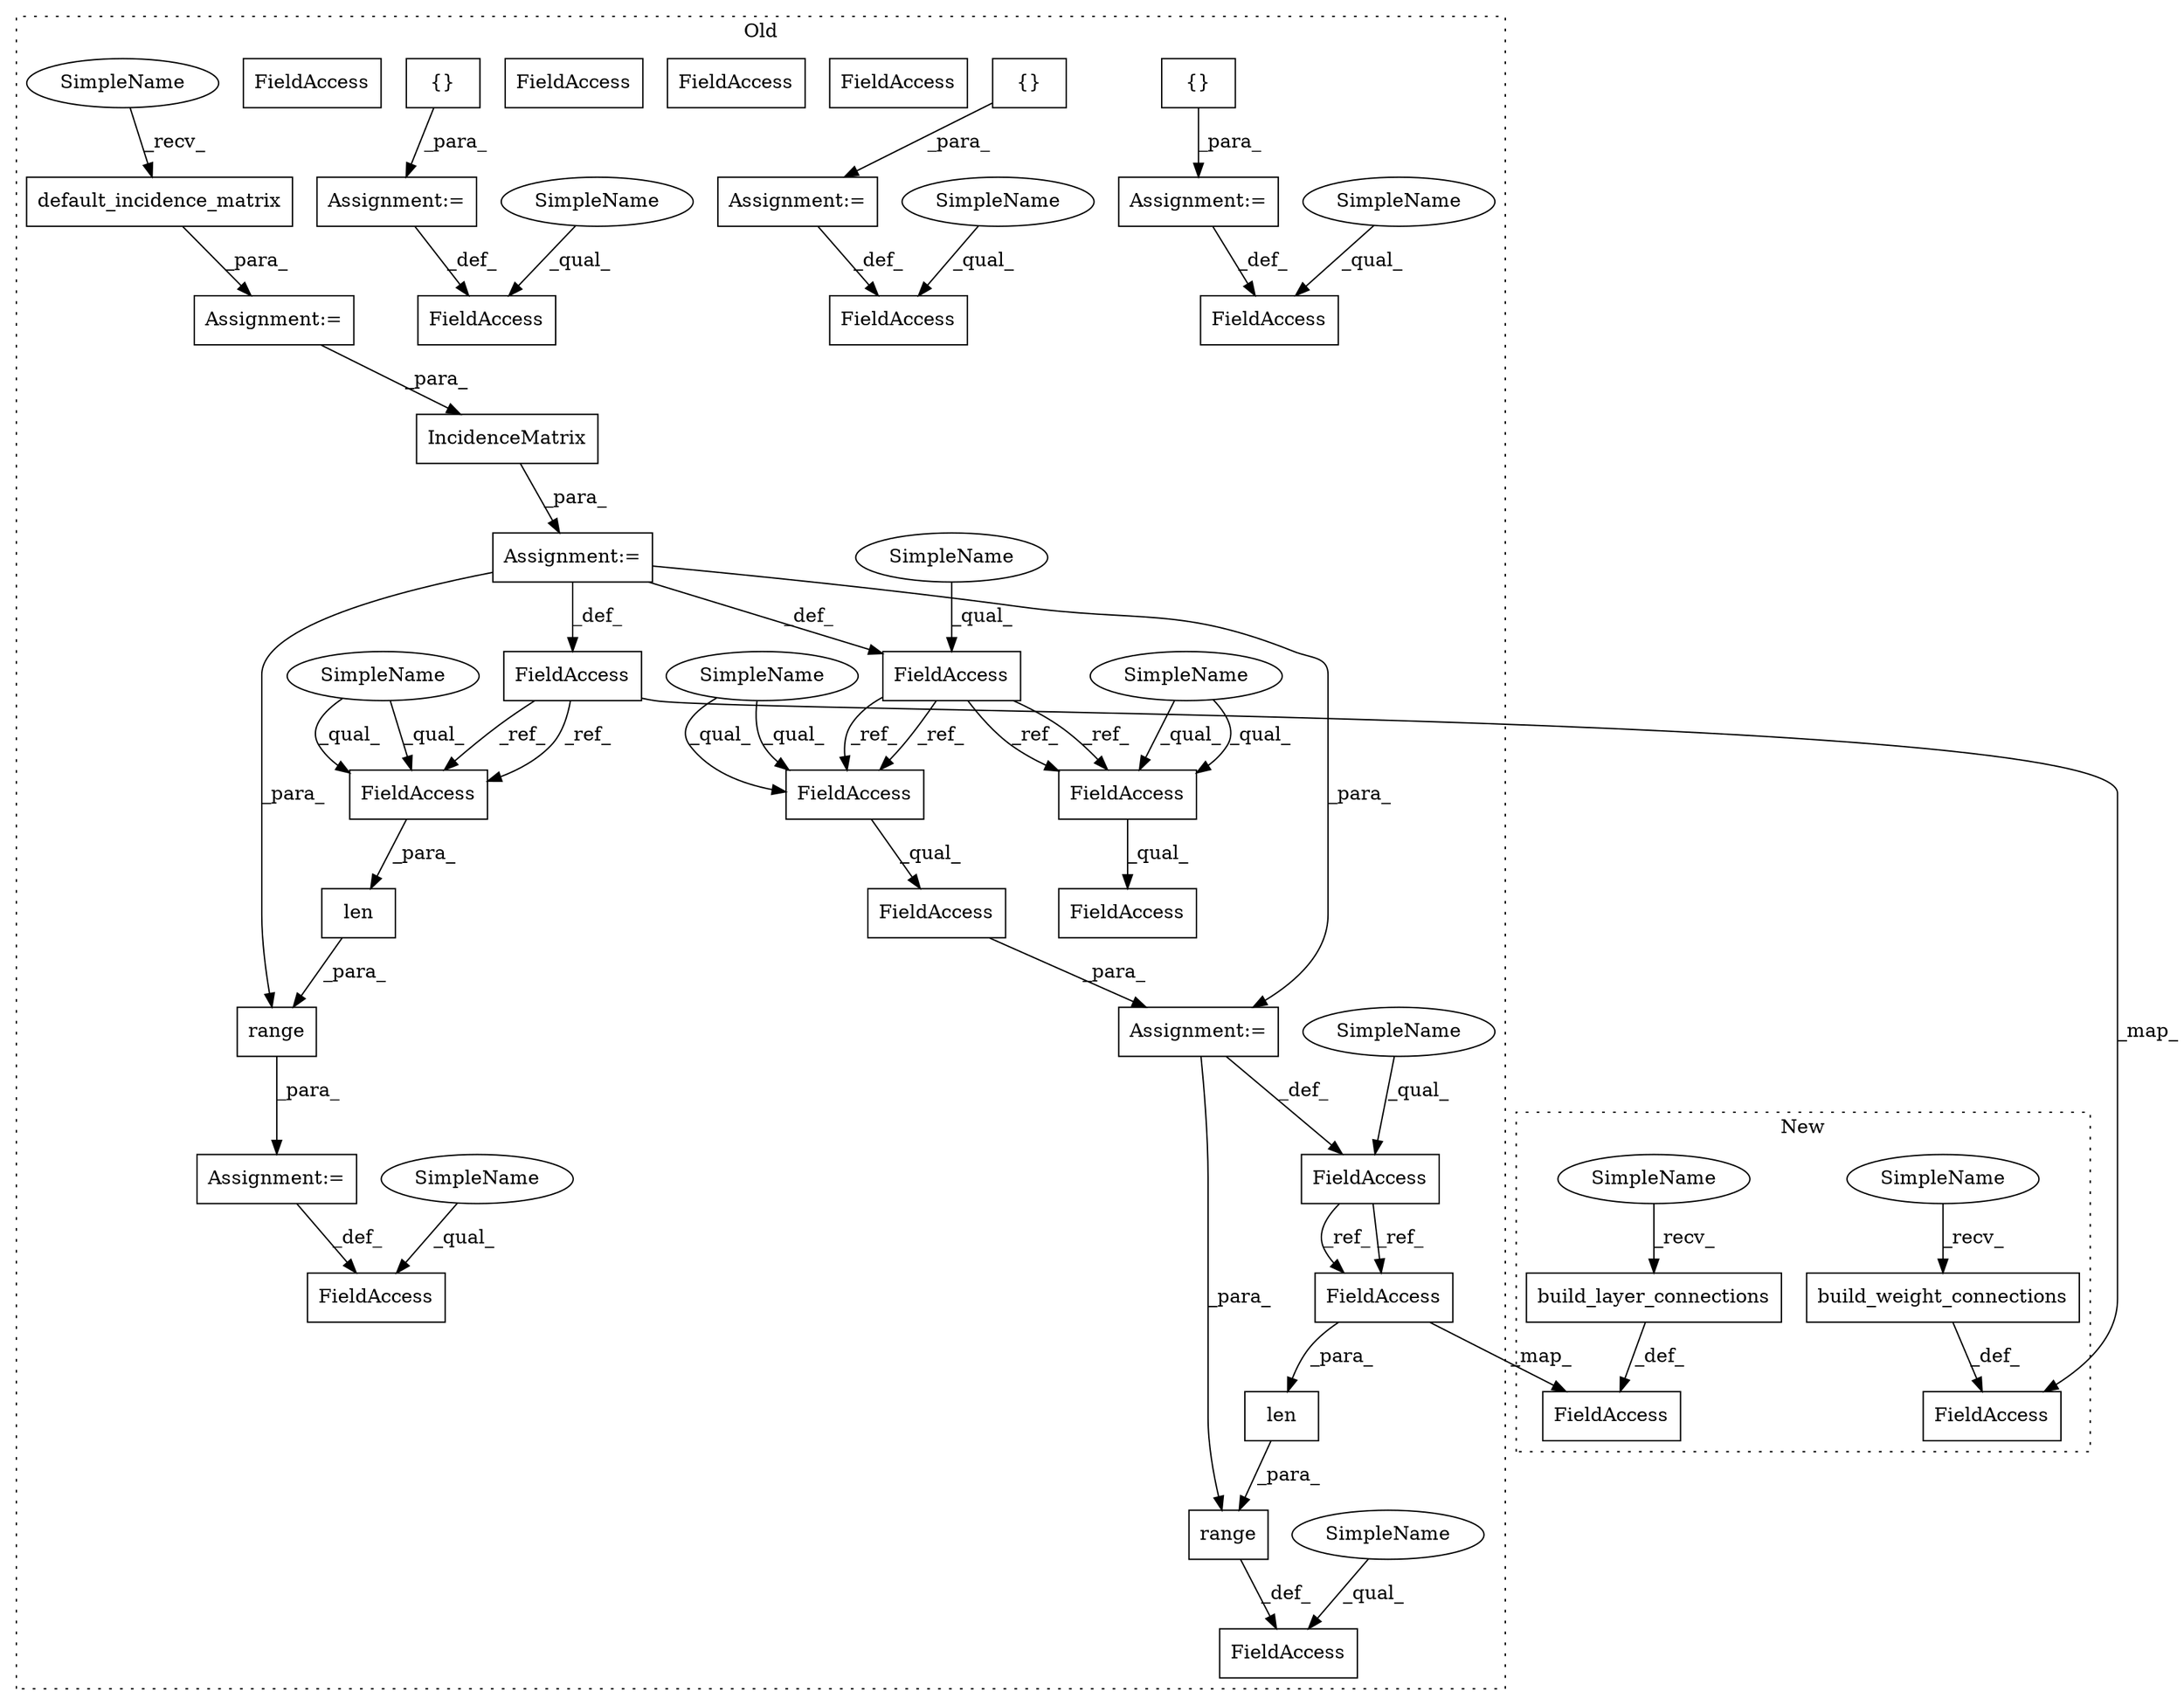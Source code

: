 digraph G {
subgraph cluster0 {
1 [label="default_incidence_matrix" a="32" s="3637" l="26" shape="box"];
3 [label="FieldAccess" a="22" s="3888" l="21" shape="box"];
4 [label="len" a="32" s="3916,3942" l="4,1" shape="box"];
5 [label="FieldAccess" a="22" s="4060" l="21" shape="box"];
6 [label="{}" a="4" s="4099" l="2" shape="box"];
7 [label="len" a="32" s="3979,4006" l="4,1" shape="box"];
8 [label="FieldAccess" a="22" s="4014" l="20" shape="box"];
9 [label="{}" a="4" s="4052" l="2" shape="box"];
10 [label="FieldAccess" a="22" s="3669" l="16" shape="box"];
11 [label="FieldAccess" a="22" s="3983" l="23" shape="box"];
12 [label="FieldAccess" a="22" s="3950" l="22" shape="box"];
13 [label="FieldAccess" a="22" s="3809" l="16" shape="box"];
14 [label="FieldAccess" a="22" s="3748" l="16" shape="box"];
15 [label="FieldAccess" a="22" s="3725" l="22" shape="box"];
16 [label="FieldAccess" a="22" s="3841" l="21" shape="box"];
17 [label="{}" a="4" s="3880" l="2" shape="box"];
18 [label="FieldAccess" a="22" s="3809" l="26" shape="box"];
19 [label="FieldAccess" a="22" s="3748" l="31" shape="box"];
21 [label="range" a="32" s="3973,4007" l="6,1" shape="box"];
22 [label="IncidenceMatrix" a="32" s="3686,3718" l="16,1" shape="box"];
23 [label="range" a="32" s="3910,3943" l="6,1" shape="box"];
24 [label="Assignment:=" a="7" s="3747" l="1" shape="box"];
25 [label="Assignment:=" a="7" s="3972" l="1" shape="box"];
26 [label="Assignment:=" a="7" s="4034" l="1" shape="box"];
27 [label="Assignment:=" a="7" s="3631" l="1" shape="box"];
28 [label="Assignment:=" a="7" s="3685" l="1" shape="box"];
29 [label="Assignment:=" a="7" s="3862" l="1" shape="box"];
30 [label="Assignment:=" a="7" s="4081" l="1" shape="box"];
31 [label="FieldAccess" a="22" s="3920" l="22" shape="box"];
34 [label="FieldAccess" a="22" s="3785" l="23" shape="box"];
35 [label="FieldAccess" a="22" s="3920" l="22" shape="box"];
36 [label="SimpleName" a="42" s="4014" l="4" shape="ellipse"];
37 [label="SimpleName" a="42" s="3950" l="4" shape="ellipse"];
38 [label="SimpleName" a="42" s="3841" l="4" shape="ellipse"];
39 [label="SimpleName" a="42" s="3809" l="4" shape="ellipse"];
40 [label="SimpleName" a="42" s="4060" l="4" shape="ellipse"];
41 [label="SimpleName" a="42" s="3888" l="4" shape="ellipse"];
42 [label="SimpleName" a="42" s="3725" l="4" shape="ellipse"];
43 [label="SimpleName" a="42" s="3632" l="4" shape="ellipse"];
44 [label="SimpleName" a="42" s="3748" l="4" shape="ellipse"];
45 [label="SimpleName" a="42" s="3669" l="4" shape="ellipse"];
46 [label="SimpleName" a="42" s="3983" l="4" shape="ellipse"];
49 [label="FieldAccess" a="22" s="3983" l="23" shape="box"];
50 [label="FieldAccess" a="22" s="3809" l="16" shape="box"];
51 [label="FieldAccess" a="22" s="3748" l="16" shape="box"];
label = "Old";
style="dotted";
}
subgraph cluster1 {
2 [label="build_layer_connections" a="32" s="6011" l="25" shape="box"];
20 [label="build_weight_connections" a="32" s="5951" l="26" shape="box"];
32 [label="FieldAccess" a="22" s="5983" l="22" shape="box"];
33 [label="FieldAccess" a="22" s="5922" l="23" shape="box"];
47 [label="SimpleName" a="42" s="5946" l="4" shape="ellipse"];
48 [label="SimpleName" a="42" s="6006" l="4" shape="ellipse"];
label = "New";
style="dotted";
}
1 -> 27 [label="_para_"];
2 -> 32 [label="_def_"];
4 -> 23 [label="_para_"];
6 -> 30 [label="_para_"];
7 -> 21 [label="_para_"];
9 -> 26 [label="_para_"];
10 -> 50 [label="_ref_"];
10 -> 50 [label="_ref_"];
10 -> 51 [label="_ref_"];
10 -> 51 [label="_ref_"];
15 -> 35 [label="_ref_"];
15 -> 35 [label="_ref_"];
17 -> 29 [label="_para_"];
19 -> 24 [label="_para_"];
20 -> 33 [label="_def_"];
21 -> 25 [label="_para_"];
22 -> 28 [label="_para_"];
23 -> 3 [label="_def_"];
24 -> 15 [label="_def_"];
24 -> 23 [label="_para_"];
25 -> 12 [label="_def_"];
26 -> 8 [label="_def_"];
27 -> 22 [label="_para_"];
28 -> 10 [label="_def_"];
28 -> 24 [label="_para_"];
28 -> 34 [label="_def_"];
28 -> 21 [label="_para_"];
29 -> 16 [label="_def_"];
30 -> 5 [label="_def_"];
34 -> 49 [label="_ref_"];
34 -> 33 [label="_map_"];
34 -> 49 [label="_ref_"];
35 -> 32 [label="_map_"];
35 -> 4 [label="_para_"];
36 -> 8 [label="_qual_"];
37 -> 12 [label="_qual_"];
38 -> 16 [label="_qual_"];
39 -> 50 [label="_qual_"];
39 -> 50 [label="_qual_"];
40 -> 5 [label="_qual_"];
41 -> 3 [label="_qual_"];
42 -> 15 [label="_qual_"];
43 -> 1 [label="_recv_"];
44 -> 51 [label="_qual_"];
44 -> 51 [label="_qual_"];
45 -> 10 [label="_qual_"];
46 -> 49 [label="_qual_"];
46 -> 49 [label="_qual_"];
47 -> 20 [label="_recv_"];
48 -> 2 [label="_recv_"];
49 -> 7 [label="_para_"];
50 -> 18 [label="_qual_"];
51 -> 19 [label="_qual_"];
}